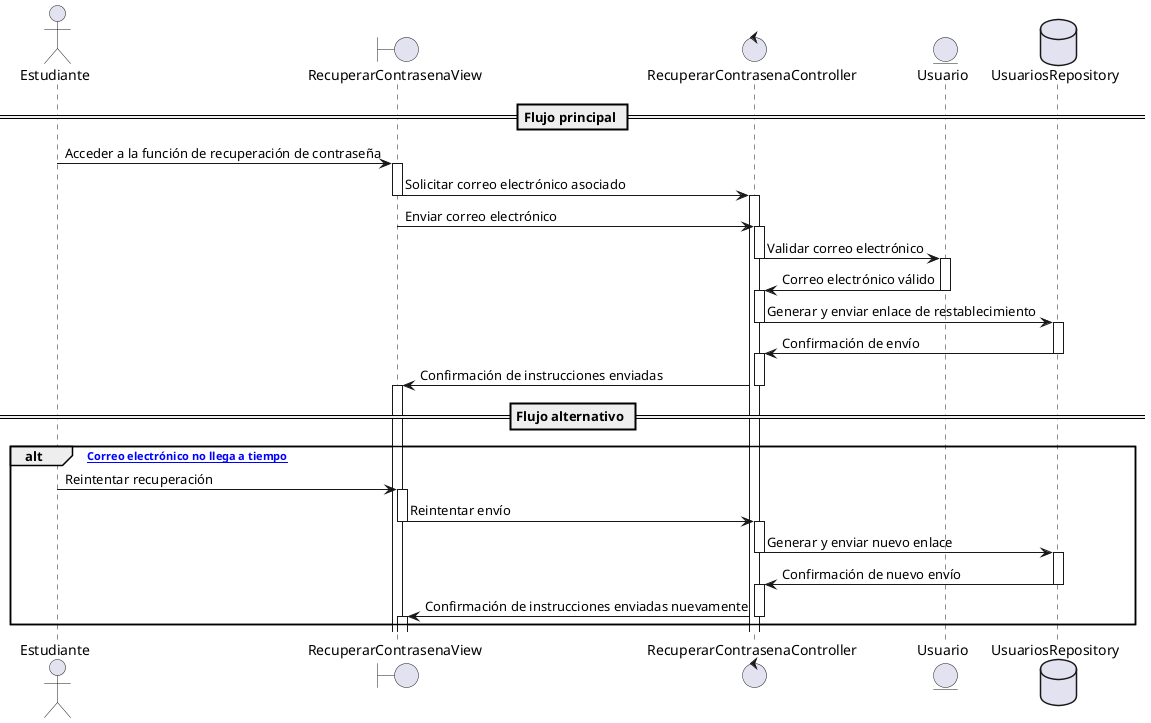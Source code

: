 @startuml
actor Estudiante
boundary "RecuperarContrasenaView" as View
control "RecuperarContrasenaController" as Controller
entity "Usuario" as Usuario
database "UsuariosRepository" as Repository

== Flujo principal ==
Estudiante -> View --++: Acceder a la función de recuperación de contraseña
View -> Controller --++: Solicitar correo electrónico asociado
View -> Controller --++: Enviar correo electrónico
Controller -> Usuario --++: Validar correo electrónico
Usuario -> Controller --++: Correo electrónico válido
Controller -> Repository --++: Generar y enviar enlace de restablecimiento
Repository -> Controller --++: Confirmación de envío
Controller -> View --++: Confirmación de instrucciones enviadas

== Flujo alternativo ==

alt [Correo Correo electrónico no llega a tiempo]
    Estudiante -> View --++: Reintentar recuperación
    View -> Controller --++: Reintentar envío
    Controller -> Repository --++: Generar y enviar nuevo enlace
    Repository -> Controller --++: Confirmación de nuevo envío
    Controller -> View --++: Confirmación de instrucciones enviadas nuevamente
end
@enduml